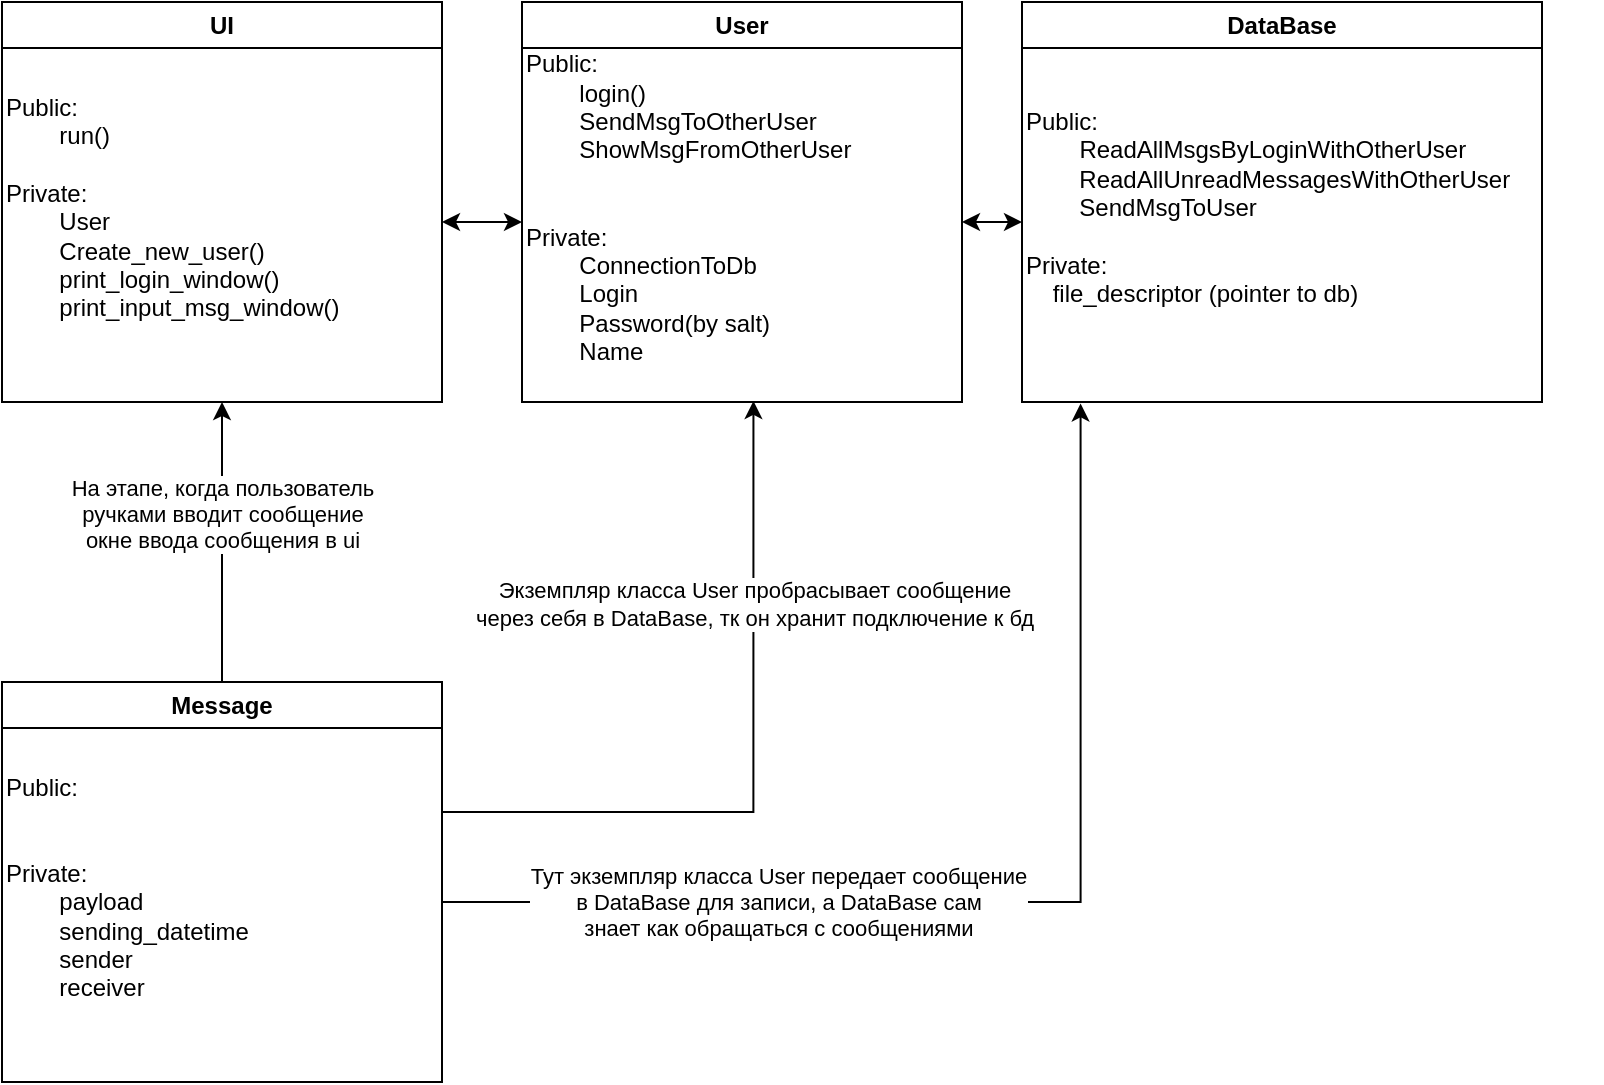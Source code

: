 <mxfile version="21.6.5" type="device">
  <diagram id="C5RBs43oDa-KdzZeNtuy" name="Page-1">
    <mxGraphModel dx="989" dy="592" grid="1" gridSize="10" guides="1" tooltips="1" connect="1" arrows="1" fold="1" page="1" pageScale="1" pageWidth="827" pageHeight="1169" math="0" shadow="0">
      <root>
        <mxCell id="WIyWlLk6GJQsqaUBKTNV-0" />
        <mxCell id="WIyWlLk6GJQsqaUBKTNV-1" parent="WIyWlLk6GJQsqaUBKTNV-0" />
        <mxCell id="fXgngco7KnAcfzODnu5H-0" value="UI" style="swimlane;whiteSpace=wrap;html=1;" vertex="1" parent="WIyWlLk6GJQsqaUBKTNV-1">
          <mxGeometry x="140" y="90" width="220" height="200" as="geometry" />
        </mxCell>
        <mxCell id="fXgngco7KnAcfzODnu5H-6" value="&lt;div style=&quot;&quot;&gt;Public:&lt;/div&gt;&lt;div style=&quot;&quot;&gt;&lt;span style=&quot;white-space: pre;&quot;&gt;&#x9;&lt;/span&gt;run()&lt;br&gt;&lt;/div&gt;&lt;div style=&quot;&quot;&gt;&lt;span style=&quot;white-space: pre;&quot;&gt;&#x9;&lt;/span&gt;&lt;br&gt;&lt;/div&gt;&lt;div style=&quot;&quot;&gt;&lt;span style=&quot;background-color: initial;&quot;&gt;Private:&lt;/span&gt;&lt;/div&gt;&lt;div style=&quot;&quot;&gt;&lt;span style=&quot;background-color: initial;&quot;&gt;&lt;span style=&quot;white-space: pre;&quot;&gt;&#x9;&lt;/span&gt;User&lt;br&gt;&lt;/span&gt;&lt;/div&gt;&lt;div style=&quot;&quot;&gt;&lt;span style=&quot;background-color: initial;&quot;&gt;&lt;span style=&quot;white-space: pre;&quot;&gt;&#x9;&lt;/span&gt;Create_new_user()&lt;br&gt;&lt;/span&gt;&lt;/div&gt;&lt;div style=&quot;&quot;&gt;&lt;/div&gt;&lt;div style=&quot;&quot;&gt;&lt;span style=&quot;background-color: initial;&quot;&gt;&lt;span style=&quot;white-space: pre;&quot;&gt;&lt;span style=&quot;white-space: pre;&quot;&gt;&#x9;&lt;/span&gt;print_login_window()&lt;/span&gt;&lt;/span&gt;&lt;/div&gt;&lt;div style=&quot;&quot;&gt;&lt;span style=&quot;background-color: initial;&quot;&gt;&lt;span style=&quot;white-space: pre;&quot;&gt;&lt;span style=&quot;white-space: pre;&quot;&gt;&#x9;&lt;/span&gt;print_input_msg_window()&lt;/span&gt;&lt;/span&gt;&lt;/div&gt;&lt;div style=&quot;&quot;&gt;&lt;span style=&quot;background-color: initial;&quot;&gt;&lt;span style=&quot;white-space: pre;&quot;&gt;&lt;span style=&quot;white-space: pre;&quot;&gt;&#x9;&lt;/span&gt;&#x9;&lt;/span&gt;&lt;br&gt;&lt;/span&gt;&lt;/div&gt;" style="text;html=1;strokeColor=none;fillColor=none;align=left;verticalAlign=middle;whiteSpace=wrap;rounded=0;" vertex="1" parent="fXgngco7KnAcfzODnu5H-0">
          <mxGeometry y="20" width="220" height="180" as="geometry" />
        </mxCell>
        <mxCell id="fXgngco7KnAcfzODnu5H-7" value="User" style="swimlane;whiteSpace=wrap;html=1;" vertex="1" parent="WIyWlLk6GJQsqaUBKTNV-1">
          <mxGeometry x="400" y="90" width="220" height="200" as="geometry" />
        </mxCell>
        <mxCell id="fXgngco7KnAcfzODnu5H-8" value="&lt;div style=&quot;&quot;&gt;Public:&lt;/div&gt;&lt;div style=&quot;&quot;&gt;&lt;span style=&quot;white-space: pre;&quot;&gt;&#x9;&lt;/span&gt;login()&lt;br&gt;&lt;/div&gt;&lt;div style=&quot;&quot;&gt;&lt;span style=&quot;white-space: pre;&quot;&gt;&#x9;&lt;/span&gt;SendMsgToOtherUser&lt;br&gt;&lt;/div&gt;&lt;div style=&quot;&quot;&gt;&lt;span style=&quot;white-space: pre;&quot;&gt;&#x9;&lt;/span&gt;ShowMsgFromOtherUser&lt;br&gt;&lt;/div&gt;&lt;div style=&quot;&quot;&gt;&lt;span style=&quot;white-space: pre;&quot;&gt;&#x9;&lt;/span&gt;&lt;br&gt;&lt;/div&gt;&lt;div style=&quot;&quot;&gt;&lt;span style=&quot;white-space: pre;&quot;&gt;&#x9;&lt;/span&gt;&lt;/div&gt;&lt;div style=&quot;&quot;&gt;&lt;span style=&quot;background-color: initial;&quot;&gt;Private:&lt;/span&gt;&lt;/div&gt;&lt;div style=&quot;&quot;&gt;&lt;span style=&quot;white-space: pre;&quot;&gt;&#x9;&lt;/span&gt;ConnectionToDb&lt;br&gt;&lt;/div&gt;&lt;div style=&quot;&quot;&gt;&lt;span style=&quot;white-space: pre;&quot;&gt;&#x9;&lt;/span&gt;Login&lt;br&gt;&lt;/div&gt;&lt;div style=&quot;&quot;&gt;&lt;span style=&quot;white-space: pre;&quot;&gt;&#x9;&lt;/span&gt;Password(by salt)&lt;br&gt;&lt;/div&gt;&lt;div style=&quot;&quot;&gt;&lt;span style=&quot;white-space: pre;&quot;&gt;&#x9;&lt;/span&gt;Name&lt;br&gt;&lt;/div&gt;&lt;div style=&quot;&quot;&gt;&lt;span style=&quot;white-space: pre;&quot;&gt;&#x9;&lt;/span&gt;&lt;br&gt;&lt;/div&gt;" style="text;html=1;strokeColor=none;fillColor=none;align=left;verticalAlign=middle;whiteSpace=wrap;rounded=0;" vertex="1" parent="fXgngco7KnAcfzODnu5H-7">
          <mxGeometry y="20" width="220" height="180" as="geometry" />
        </mxCell>
        <mxCell id="fXgngco7KnAcfzODnu5H-11" style="edgeStyle=orthogonalEdgeStyle;rounded=0;orthogonalLoop=1;jettySize=auto;html=1;entryX=1;entryY=0.5;entryDx=0;entryDy=0;startArrow=classic;startFill=1;" edge="1" parent="WIyWlLk6GJQsqaUBKTNV-1" source="fXgngco7KnAcfzODnu5H-8" target="fXgngco7KnAcfzODnu5H-6">
          <mxGeometry relative="1" as="geometry" />
        </mxCell>
        <mxCell id="fXgngco7KnAcfzODnu5H-12" value="DataBase" style="swimlane;whiteSpace=wrap;html=1;" vertex="1" parent="WIyWlLk6GJQsqaUBKTNV-1">
          <mxGeometry x="650" y="90" width="260" height="200" as="geometry" />
        </mxCell>
        <mxCell id="fXgngco7KnAcfzODnu5H-13" value="&lt;div style=&quot;&quot;&gt;Public:&lt;/div&gt;&lt;div style=&quot;&quot;&gt;&lt;span style=&quot;background-color: initial;&quot;&gt;&lt;span style=&quot;&quot;&gt;&lt;span style=&quot;&quot;&gt;&amp;nbsp;&amp;nbsp;&amp;nbsp;&amp;nbsp;&lt;span style=&quot;&quot;&gt;&lt;span style=&quot;white-space: pre;&quot;&gt;&amp;nbsp;&amp;nbsp;&amp;nbsp;&amp;nbsp;&lt;/span&gt;&lt;/span&gt;&lt;/span&gt;&lt;/span&gt;ReadAllMsgsByLoginWithOtherUser&lt;/span&gt;&lt;/div&gt;&lt;span style=&quot;&quot;&gt;&lt;span style=&quot;white-space: pre;&quot;&gt;&amp;nbsp;&amp;nbsp;&amp;nbsp;&amp;nbsp;&lt;span style=&quot;white-space: pre;&quot;&gt;&#x9;&lt;/span&gt;&lt;/span&gt;&lt;/span&gt;ReadAllUnreadMessagesWithOtherUser&lt;br&gt;&lt;span style=&quot;white-space: pre;&quot;&gt;&#x9;&lt;/span&gt;SendMsgToUser&lt;br&gt;&lt;div style=&quot;&quot;&gt;&lt;span style=&quot;&quot;&gt;&lt;span style=&quot;&quot;&gt;&amp;nbsp;&amp;nbsp;&amp;nbsp;&amp;nbsp;&lt;/span&gt;&lt;/span&gt;&lt;/div&gt;&lt;div style=&quot;&quot;&gt;&lt;span style=&quot;background-color: initial;&quot;&gt;Private:&lt;/span&gt;&lt;/div&gt;&lt;div style=&quot;&quot;&gt;&lt;span style=&quot;&quot;&gt;&lt;span style=&quot;&quot;&gt;&amp;nbsp;&amp;nbsp;&amp;nbsp;&amp;nbsp;&lt;/span&gt;&lt;/span&gt;file_descriptor (pointer to db)&lt;/div&gt;&lt;div style=&quot;&quot;&gt;&lt;span style=&quot;&quot;&gt;&lt;span style=&quot;&quot;&gt;&amp;nbsp;&amp;nbsp;&amp;nbsp;&amp;nbsp;&lt;/span&gt;&lt;/span&gt;&lt;br&gt;&lt;/div&gt;" style="text;html=1;strokeColor=none;fillColor=none;align=left;verticalAlign=middle;whiteSpace=wrap;rounded=0;" vertex="1" parent="fXgngco7KnAcfzODnu5H-12">
          <mxGeometry y="20" width="290" height="180" as="geometry" />
        </mxCell>
        <mxCell id="fXgngco7KnAcfzODnu5H-16" style="edgeStyle=orthogonalEdgeStyle;rounded=0;orthogonalLoop=1;jettySize=auto;html=1;startArrow=classic;startFill=1;" edge="1" parent="WIyWlLk6GJQsqaUBKTNV-1" source="fXgngco7KnAcfzODnu5H-13" target="fXgngco7KnAcfzODnu5H-8">
          <mxGeometry relative="1" as="geometry" />
        </mxCell>
        <mxCell id="fXgngco7KnAcfzODnu5H-21" style="edgeStyle=orthogonalEdgeStyle;rounded=0;orthogonalLoop=1;jettySize=auto;html=1;entryX=0.5;entryY=1;entryDx=0;entryDy=0;" edge="1" parent="WIyWlLk6GJQsqaUBKTNV-1" source="fXgngco7KnAcfzODnu5H-17" target="fXgngco7KnAcfzODnu5H-6">
          <mxGeometry relative="1" as="geometry" />
        </mxCell>
        <mxCell id="fXgngco7KnAcfzODnu5H-22" value="На этапе, когда пользователь &lt;br&gt;ручками вводит сообщение&lt;br&gt;окне ввода сообщения в ui" style="edgeLabel;html=1;align=center;verticalAlign=middle;resizable=0;points=[];" vertex="1" connectable="0" parent="fXgngco7KnAcfzODnu5H-21">
          <mxGeometry x="0.201" relative="1" as="geometry">
            <mxPoint as="offset" />
          </mxGeometry>
        </mxCell>
        <mxCell id="fXgngco7KnAcfzODnu5H-17" value="Message" style="swimlane;whiteSpace=wrap;html=1;" vertex="1" parent="WIyWlLk6GJQsqaUBKTNV-1">
          <mxGeometry x="140" y="430" width="220" height="200" as="geometry" />
        </mxCell>
        <mxCell id="fXgngco7KnAcfzODnu5H-18" value="&lt;div style=&quot;&quot;&gt;Public:&lt;/div&gt;&lt;div style=&quot;&quot;&gt;&lt;span style=&quot;&quot;&gt;&lt;span style=&quot;white-space: pre;&quot;&gt;&amp;nbsp;&lt;span style=&quot;white-space: pre;&quot;&gt;&#x9;&lt;/span&gt;&lt;/span&gt;&lt;/span&gt;&lt;br&gt;&lt;/div&gt;&lt;div style=&quot;&quot;&gt;&lt;span style=&quot;&quot;&gt;&lt;span style=&quot;white-space: pre;&quot;&gt;&amp;nbsp;&amp;nbsp;&amp;nbsp;&amp;nbsp;&lt;/span&gt;&lt;/span&gt;&lt;br&gt;&lt;/div&gt;&lt;div style=&quot;&quot;&gt;&lt;span style=&quot;background-color: initial;&quot;&gt;Private:&lt;/span&gt;&lt;/div&gt;&lt;div style=&quot;&quot;&gt;&lt;span style=&quot;background-color: initial;&quot;&gt;&lt;span style=&quot;white-space: pre;&quot;&gt;&#x9;&lt;/span&gt;payload&lt;/span&gt;&lt;/div&gt;&lt;div style=&quot;&quot;&gt;&lt;span style=&quot;background-color: initial;&quot;&gt;&lt;span style=&quot;&quot;&gt;&lt;span style=&quot;white-space: pre;&quot;&gt;&amp;nbsp;&amp;nbsp;&amp;nbsp;&amp;nbsp;&lt;span style=&quot;white-space: pre;&quot;&gt;&#x9;&lt;/span&gt;&lt;/span&gt;&lt;/span&gt;sending_datetime&lt;br&gt;&lt;/span&gt;&lt;/div&gt;&lt;div style=&quot;&quot;&gt;&lt;span style=&quot;background-color: initial;&quot;&gt;&lt;span style=&quot;&quot;&gt;&lt;span style=&quot;white-space: pre;&quot;&gt;&amp;nbsp;&amp;nbsp;&amp;nbsp;&amp;nbsp;&lt;span style=&quot;white-space: pre;&quot;&gt;&#x9;&lt;/span&gt;&lt;/span&gt;&lt;/span&gt;sender&lt;/span&gt;&lt;/div&gt;&lt;span style=&quot;white-space: pre;&quot;&gt;&#x9;&lt;/span&gt;receiver&lt;div style=&quot;&quot;&gt;&lt;span style=&quot;background-color: initial;&quot;&gt;&lt;span style=&quot;&quot;&gt;&lt;span style=&quot;&quot;&gt;&lt;span style=&quot;white-space: pre;&quot;&gt;&amp;nbsp;&amp;nbsp;&amp;nbsp;&amp;nbsp;&lt;/span&gt;&lt;/span&gt;&lt;span style=&quot;white-space: pre;&quot;&gt;&amp;nbsp;&amp;nbsp;&amp;nbsp;&amp;nbsp;&lt;/span&gt;&lt;/span&gt;&lt;br&gt;&lt;/span&gt;&lt;/div&gt;" style="text;html=1;strokeColor=none;fillColor=none;align=left;verticalAlign=middle;whiteSpace=wrap;rounded=0;" vertex="1" parent="fXgngco7KnAcfzODnu5H-17">
          <mxGeometry y="20" width="220" height="180" as="geometry" />
        </mxCell>
        <mxCell id="fXgngco7KnAcfzODnu5H-23" style="edgeStyle=orthogonalEdgeStyle;rounded=0;orthogonalLoop=1;jettySize=auto;html=1;entryX=0.101;entryY=1.004;entryDx=0;entryDy=0;entryPerimeter=0;" edge="1" parent="WIyWlLk6GJQsqaUBKTNV-1" source="fXgngco7KnAcfzODnu5H-18" target="fXgngco7KnAcfzODnu5H-13">
          <mxGeometry relative="1" as="geometry" />
        </mxCell>
        <mxCell id="fXgngco7KnAcfzODnu5H-24" value="Тут экземпляр класса User передает сообщение&lt;br&gt;в DataBase для записи, а DataBase сам&lt;br&gt;знает как обращаться с сообщениями" style="edgeLabel;html=1;align=center;verticalAlign=middle;resizable=0;points=[];" vertex="1" connectable="0" parent="fXgngco7KnAcfzODnu5H-23">
          <mxGeometry x="-0.411" relative="1" as="geometry">
            <mxPoint as="offset" />
          </mxGeometry>
        </mxCell>
        <mxCell id="fXgngco7KnAcfzODnu5H-25" style="edgeStyle=orthogonalEdgeStyle;rounded=0;orthogonalLoop=1;jettySize=auto;html=1;exitX=1;exitY=0.25;exitDx=0;exitDy=0;entryX=0.526;entryY=0.997;entryDx=0;entryDy=0;entryPerimeter=0;" edge="1" parent="WIyWlLk6GJQsqaUBKTNV-1" source="fXgngco7KnAcfzODnu5H-18" target="fXgngco7KnAcfzODnu5H-8">
          <mxGeometry relative="1" as="geometry" />
        </mxCell>
        <mxCell id="fXgngco7KnAcfzODnu5H-26" value="Экземпляр класса User пробрасывает сообщение&lt;br&gt;через себя в DataBase, тк он хранит подключение к бд" style="edgeLabel;html=1;align=center;verticalAlign=middle;resizable=0;points=[];" vertex="1" connectable="0" parent="fXgngco7KnAcfzODnu5H-25">
          <mxGeometry x="0.439" relative="1" as="geometry">
            <mxPoint as="offset" />
          </mxGeometry>
        </mxCell>
      </root>
    </mxGraphModel>
  </diagram>
</mxfile>
